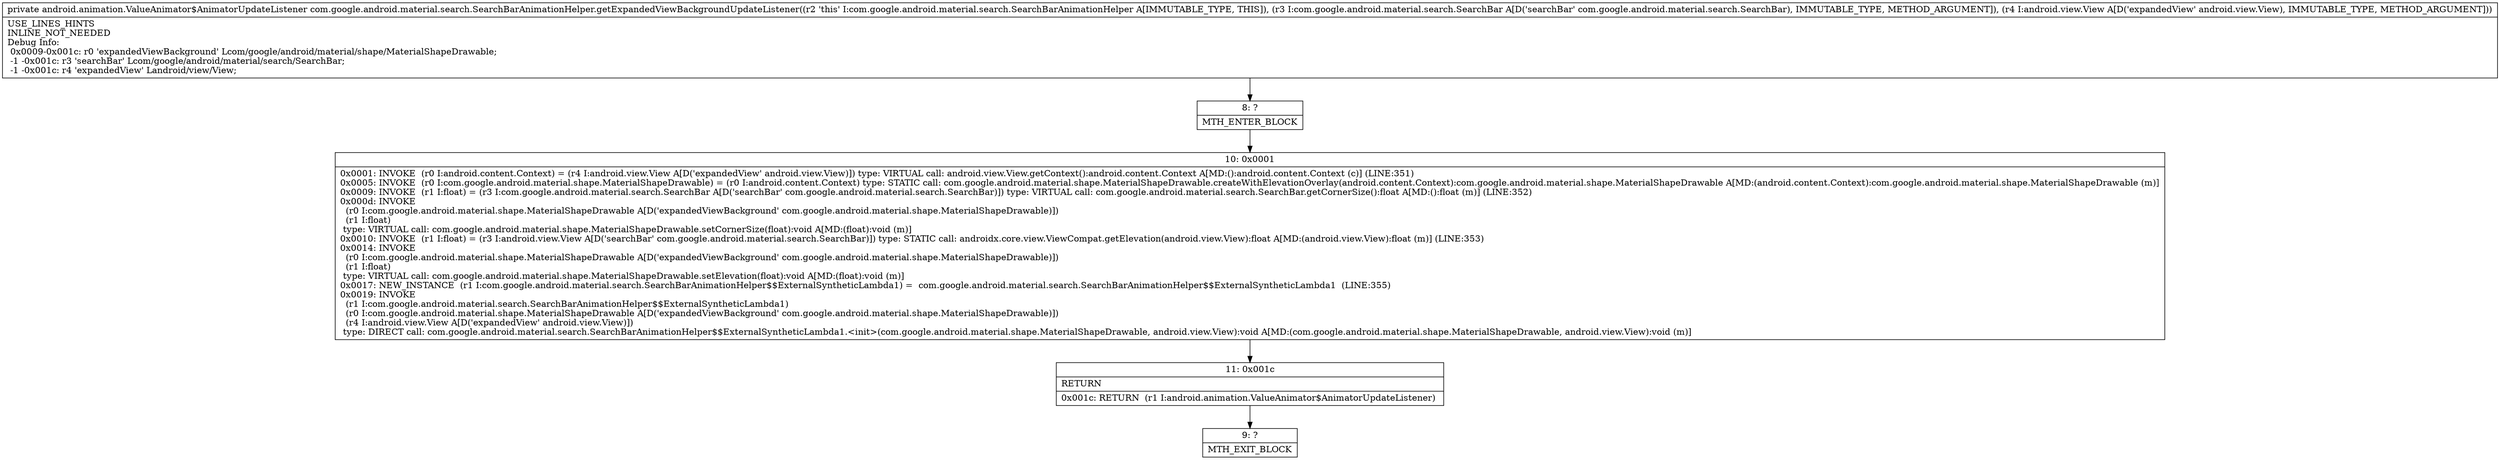 digraph "CFG forcom.google.android.material.search.SearchBarAnimationHelper.getExpandedViewBackgroundUpdateListener(Lcom\/google\/android\/material\/search\/SearchBar;Landroid\/view\/View;)Landroid\/animation\/ValueAnimator$AnimatorUpdateListener;" {
Node_8 [shape=record,label="{8\:\ ?|MTH_ENTER_BLOCK\l}"];
Node_10 [shape=record,label="{10\:\ 0x0001|0x0001: INVOKE  (r0 I:android.content.Context) = (r4 I:android.view.View A[D('expandedView' android.view.View)]) type: VIRTUAL call: android.view.View.getContext():android.content.Context A[MD:():android.content.Context (c)] (LINE:351)\l0x0005: INVOKE  (r0 I:com.google.android.material.shape.MaterialShapeDrawable) = (r0 I:android.content.Context) type: STATIC call: com.google.android.material.shape.MaterialShapeDrawable.createWithElevationOverlay(android.content.Context):com.google.android.material.shape.MaterialShapeDrawable A[MD:(android.content.Context):com.google.android.material.shape.MaterialShapeDrawable (m)]\l0x0009: INVOKE  (r1 I:float) = (r3 I:com.google.android.material.search.SearchBar A[D('searchBar' com.google.android.material.search.SearchBar)]) type: VIRTUAL call: com.google.android.material.search.SearchBar.getCornerSize():float A[MD:():float (m)] (LINE:352)\l0x000d: INVOKE  \l  (r0 I:com.google.android.material.shape.MaterialShapeDrawable A[D('expandedViewBackground' com.google.android.material.shape.MaterialShapeDrawable)])\l  (r1 I:float)\l type: VIRTUAL call: com.google.android.material.shape.MaterialShapeDrawable.setCornerSize(float):void A[MD:(float):void (m)]\l0x0010: INVOKE  (r1 I:float) = (r3 I:android.view.View A[D('searchBar' com.google.android.material.search.SearchBar)]) type: STATIC call: androidx.core.view.ViewCompat.getElevation(android.view.View):float A[MD:(android.view.View):float (m)] (LINE:353)\l0x0014: INVOKE  \l  (r0 I:com.google.android.material.shape.MaterialShapeDrawable A[D('expandedViewBackground' com.google.android.material.shape.MaterialShapeDrawable)])\l  (r1 I:float)\l type: VIRTUAL call: com.google.android.material.shape.MaterialShapeDrawable.setElevation(float):void A[MD:(float):void (m)]\l0x0017: NEW_INSTANCE  (r1 I:com.google.android.material.search.SearchBarAnimationHelper$$ExternalSyntheticLambda1) =  com.google.android.material.search.SearchBarAnimationHelper$$ExternalSyntheticLambda1  (LINE:355)\l0x0019: INVOKE  \l  (r1 I:com.google.android.material.search.SearchBarAnimationHelper$$ExternalSyntheticLambda1)\l  (r0 I:com.google.android.material.shape.MaterialShapeDrawable A[D('expandedViewBackground' com.google.android.material.shape.MaterialShapeDrawable)])\l  (r4 I:android.view.View A[D('expandedView' android.view.View)])\l type: DIRECT call: com.google.android.material.search.SearchBarAnimationHelper$$ExternalSyntheticLambda1.\<init\>(com.google.android.material.shape.MaterialShapeDrawable, android.view.View):void A[MD:(com.google.android.material.shape.MaterialShapeDrawable, android.view.View):void (m)]\l}"];
Node_11 [shape=record,label="{11\:\ 0x001c|RETURN\l|0x001c: RETURN  (r1 I:android.animation.ValueAnimator$AnimatorUpdateListener) \l}"];
Node_9 [shape=record,label="{9\:\ ?|MTH_EXIT_BLOCK\l}"];
MethodNode[shape=record,label="{private android.animation.ValueAnimator$AnimatorUpdateListener com.google.android.material.search.SearchBarAnimationHelper.getExpandedViewBackgroundUpdateListener((r2 'this' I:com.google.android.material.search.SearchBarAnimationHelper A[IMMUTABLE_TYPE, THIS]), (r3 I:com.google.android.material.search.SearchBar A[D('searchBar' com.google.android.material.search.SearchBar), IMMUTABLE_TYPE, METHOD_ARGUMENT]), (r4 I:android.view.View A[D('expandedView' android.view.View), IMMUTABLE_TYPE, METHOD_ARGUMENT]))  | USE_LINES_HINTS\lINLINE_NOT_NEEDED\lDebug Info:\l  0x0009\-0x001c: r0 'expandedViewBackground' Lcom\/google\/android\/material\/shape\/MaterialShapeDrawable;\l  \-1 \-0x001c: r3 'searchBar' Lcom\/google\/android\/material\/search\/SearchBar;\l  \-1 \-0x001c: r4 'expandedView' Landroid\/view\/View;\l}"];
MethodNode -> Node_8;Node_8 -> Node_10;
Node_10 -> Node_11;
Node_11 -> Node_9;
}

